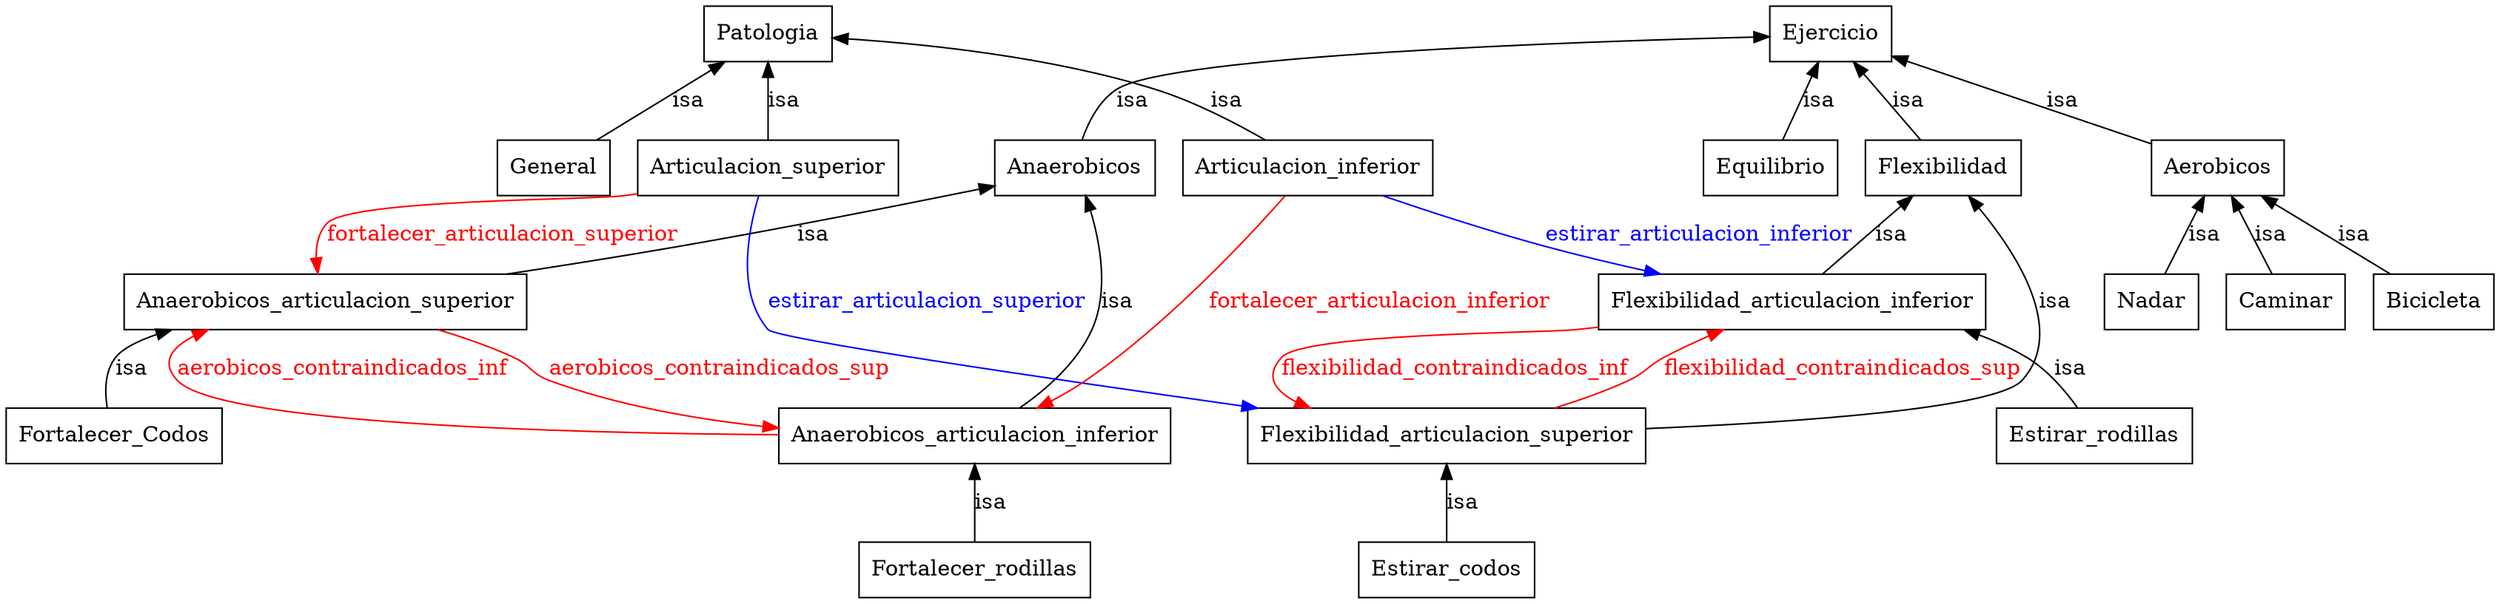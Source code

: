 digraph ontologia {
	graph [bb="0,0,1346.5,384"];
	node [label="\N"];
	Anaerobicos_articulacion_superior	 [color="0.0,0.0,0.0",
		fontcolor="0.0,0.0,0.0",
		height=0.5,
		label=Anaerobicos_articulacion_superior,
		pos="178.5,192",
		shape=box,
		width=2.9444];
	Anaerobicos_articulacion_inferior	 [color="0.0,0.0,0.0",
		fontcolor="0.0,0.0,0.0",
		height=0.5,
		label=Anaerobicos_articulacion_inferior,
		pos="482.5,105",
		shape=box,
		width=2.8611];
	Anaerobicos_articulacion_superior -> Anaerobicos_articulacion_inferior	 [color="0.0,1.0,1.0",
		fontcolor="0.0,1.0,1.0",
		label=aerobicos_contraindicados_sup,
		lp="386.5,148.5",
		pos="e,379.09,118.05 231.16,173.99 245.19,168.82 260.15,162.71 273.5,156 284.41,150.52 285.18,145.55 296.5,141 319.28,131.85 344.6,125.06 \
369.05,120.03",
		style=filled];
	Fortalecer_Codos	 [color="0.0,0.0,0.0",
		fontcolor="0.0,0.0,0.0",
		height=0.5,
		label=Fortalecer_Codos,
		pos="59.5,105",
		shape=box,
		width=1.6528];
	Anaerobicos_articulacion_superior -> Fortalecer_Codos	 [color="0.0,0.0,0.0",
		dir=back,
		fontcolor="0.0,0.0,0.0",
		label=isa,
		lp="68.5,148.5",
		pos="s,81.21,173.97 72.65,168.17 68.126,164.65 64.021,160.62 60.5,156 53.553,146.88 53.504,133.88 55.087,123.41"];
	Anaerobicos	 [color="0.0,0.0,0.0",
		fontcolor="0.0,0.0,0.0",
		height=0.5,
		label=Anaerobicos,
		pos="573.5,279",
		shape=box,
		width=1.2222];
	Anaerobicos -> Anaerobicos_articulacion_superior	 [color="0.0,0.0,0.0",
		dir=back,
		fontcolor="0.0,0.0,0.0",
		label=isa,
		lp="430.5,235.5",
		pos="s,529.34,267.31 519.51,264.96 475.88,254.55 412.85,239.81 357.5,228 328.7,221.85 297.2,215.55 268.77,210.02"];
	Anaerobicos -> Anaerobicos_articulacion_inferior	 [color="0.0,0.0,0.0",
		dir=back,
		fontcolor="0.0,0.0,0.0",
		label=isa,
		lp="589.5,192",
		pos="s,577.99,260.72 579.91,250.76 583.61,228.84 585.46,197.86 573.5,174 562.19,151.43 539.44,134.43 519.52,123.07"];
	Anaerobicos_articulacion_inferior -> Anaerobicos_articulacion_superior	 [color="0.0,1.0,1.0",
		fontcolor="0.0,1.0,1.0",
		label=aerobicos_contraindicados_inf,
		lp="182.5,148.5",
		pos="e,115.86,173.98 379.15,108.29 271.03,111.78 114.36,120.36 95.5,141 85.211,152.26 92.625,161.82 106.49,169.47",
		style=filled];
	Fortalecer_rodillas	 [color="0.0,0.0,0.0",
		fontcolor="0.0,0.0,0.0",
		height=0.5,
		label=Fortalecer_rodillas,
		pos="482.5,18",
		shape=box,
		width=1.6806];
	Anaerobicos_articulacion_inferior -> Fortalecer_rodillas	 [color="0.0,0.0,0.0",
		dir=back,
		fontcolor="0.0,0.0,0.0",
		label=isa,
		lp="490.5,61.5",
		pos="s,482.5,86.799 482.5,76.734 482.5,63.419 482.5,47.806 482.5,36.175"];
	Flexibilidad_articulacion_inferior	 [color="0.0,0.0,0.0",
		fontcolor="0.0,0.0,0.0",
		height=0.5,
		label=Flexibilidad_articulacion_inferior,
		pos="947.5,192",
		shape=box,
		width=2.7778];
	Flexibilidad_articulacion_superior	 [color="0.0,0.0,0.0",
		fontcolor="0.0,0.0,0.0",
		height=0.5,
		label=Flexibilidad_articulacion_superior,
		pos="791.5,105",
		shape=box,
		width=2.8611];
	Flexibilidad_articulacion_inferior -> Flexibilidad_articulacion_superior	 [color="0.0,1.0,1.0",
		fontcolor="0.0,1.0,1.0",
		label=flexibilidad_contraindicados_inf,
		lp="781.5,148.5",
		pos="e,710.46,123.08 847.43,175.95 842.72,175.28 838.06,174.63 833.5,174 801.99,169.65 712.53,179.86 691.5,156 680.98,144.06 687.45,134.64 \
701.12,127.35",
		style=filled];
	Estirar_rodillas	 [color="0.0,0.0,0.0",
		fontcolor="0.0,0.0,0.0",
		height=0.5,
		label=Estirar_rodillas,
		pos="1127.5,105",
		shape=box,
		width=1.4028];
	Flexibilidad_articulacion_inferior -> Estirar_rodillas	 [color="0.0,0.0,0.0",
		dir=back,
		fontcolor="0.0,0.0,0.0",
		label=isa,
		lp="1107.5,148.5",
		pos="s,1042.6,173.89 1052,170.56 1062.7,166.54 1073.1,161.74 1082.5,156 1096.1,147.75 1107.9,134.16 1116.1,123.22"];
	Flexibilidad	 [color="0.0,0.0,0.0",
		fontcolor="0.0,0.0,0.0",
		height=0.5,
		label=Flexibilidad,
		pos="1057.5,279",
		shape=box,
		width=1.125];
	Flexibilidad -> Flexibilidad_articulacion_inferior	 [color="0.0,0.0,0.0",
		dir=back,
		fontcolor="0.0,0.0,0.0",
		label=isa,
		lp="1016.5,235.5",
		pos="s,1035.2,260.8 1027.2,254.62 1009,240.55 986.27,222.96 969.73,210.18"];
	Flexibilidad -> Flexibilidad_articulacion_superior	 [color="0.0,0.0,0.0",
		dir=back,
		fontcolor="0.0,0.0,0.0",
		label=isa,
		lp="1101.5,192",
		pos="s,1068.1,260.86 1073.1,251.71 1088.9,221.28 1107.5,171.46 1080.5,141 1068,126.93 972.48,117.4 894.61,111.88"];
	Flexibilidad_articulacion_superior -> Flexibilidad_articulacion_inferior	 [color="0.0,1.0,1.0",
		fontcolor="0.0,1.0,1.0",
		label=flexibilidad_contraindicados_sup,
		lp="985.5,148.5",
		pos="e,921.56,173.86 834.08,123.04 846.36,128.37 859.64,134.57 871.5,141 872.66,141.63 893.48,155.33 913.03,168.23",
		style=filled];
	Estirar_codos	 [color="0.0,0.0,0.0",
		fontcolor="0.0,0.0,0.0",
		height=0.5,
		label=Estirar_codos,
		pos="791.5,18",
		shape=box,
		width=1.3194];
	Flexibilidad_articulacion_superior -> Estirar_codos	 [color="0.0,0.0,0.0",
		dir=back,
		fontcolor="0.0,0.0,0.0",
		label=isa,
		lp="799.5,61.5",
		pos="s,791.5,86.799 791.5,76.734 791.5,63.419 791.5,47.806 791.5,36.175"];
	Ejercicio	 [color="0.0,0.0,0.0",
		fontcolor="0.0,0.0,0.0",
		height=0.5,
		label=Ejercicio,
		pos="996.5,366",
		shape=box,
		width=0.90278];
	Ejercicio -> Anaerobicos	 [color="0.0,0.0,0.0",
		dir=back,
		fontcolor="0.0,0.0,0.0",
		label=isa,
		lp="604.5,322.5",
		pos="s,963.69,364 953.61,363.66 856.34,360.28 625.2,350.21 596.5,330 585.72,322.41 579.88,308.47 576.78,297.24"];
	Ejercicio -> Flexibilidad	 [color="0.0,0.0,0.0",
		dir=back,
		fontcolor="0.0,0.0,0.0",
		label=isa,
		lp="1038.5,322.5",
		pos="s,1008.8,347.8 1014.9,339.3 1024.7,325.66 1036.5,309.27 1045.2,297.18"];
	Aerobicos	 [color="0.0,0.0,0.0",
		fontcolor="0.0,0.0,0.0",
		height=0.5,
		label=Aerobicos,
		pos="1193.5,279",
		shape=box,
		width=1.0417];
	Ejercicio -> Aerobicos	 [color="0.0,0.0,0.0",
		dir=back,
		fontcolor="0.0,0.0,0.0",
		label=isa,
		lp="1114.5,322.5",
		pos="s,1029,350.96 1038.4,346.9 1073.3,331.88 1122.3,310.72 1155.9,296.24"];
	Equilibrio	 [color="0.0,0.0,0.0",
		fontcolor="0.0,0.0,0.0",
		height=0.5,
		label=Equilibrio,
		pos="963.5,279",
		shape=box,
		width=0.98611];
	Ejercicio -> Equilibrio	 [color="0.0,0.0,0.0",
		dir=back,
		fontcolor="0.0,0.0,0.0",
		label=isa,
		lp="989.5,322.5",
		pos="s,989.82,347.8 986.07,338.13 980.87,324.73 974.73,308.92 970.17,297.18"];
	Caminar	 [color="0.0,0.0,0.0",
		fontcolor="0.0,0.0,0.0",
		height=0.5,
		label=Caminar,
		pos="1232.5,192",
		shape=box,
		width=0.875];
	Aerobicos -> Caminar	 [color="0.0,0.0,0.0",
		dir=back,
		fontcolor="0.0,0.0,0.0",
		label=isa,
		lp="1222.5,235.5",
		pos="s,1201.4,260.8 1205.6,251.52 1211.8,238.04 1219.2,222.04 1224.6,210.18"];
	Bicicleta	 [color="0.0,0.0,0.0",
		fontcolor="0.0,0.0,0.0",
		height=0.5,
		label=Bicicleta,
		pos="1314.5,192",
		shape=box,
		width=0.88889];
	Aerobicos -> Bicicleta	 [color="0.0,0.0,0.0",
		dir=back,
		fontcolor="0.0,0.0,0.0",
		label=isa,
		lp="1268.5,235.5",
		pos="s,1218,260.8 1226.2,254.99 1246.4,240.87 1271.7,223.07 1290.1,210.18"];
	Nadar	 [color="0.0,0.0,0.0",
		fontcolor="0.0,0.0,0.0",
		height=0.5,
		label=Nadar,
		pos="1155.5,192",
		shape=box,
		width=0.75];
	Aerobicos -> Nadar	 [color="0.0,0.0,0.0",
		dir=back,
		fontcolor="0.0,0.0,0.0",
		label=isa,
		lp="1184.5,235.5",
		pos="s,1185.8,260.8 1181.7,251.52 1175.6,238.04 1168.5,222.04 1163.2,210.18"];
	Patologia	 [color="0.0,0.0,0.0",
		fontcolor="0.0,0.0,0.0",
		height=0.5,
		label=Patologia,
		pos="410.5,366",
		shape=box,
		width=0.94444];
	General	 [color="0.0,0.0,0.0",
		fontcolor="0.0,0.0,0.0",
		height=0.5,
		label=General,
		pos="294.5,279",
		shape=box,
		width=0.81944];
	Patologia -> General	 [color="0.0,0.0,0.0",
		dir=back,
		fontcolor="0.0,0.0,0.0",
		label=isa,
		lp="367.5,322.5",
		pos="s,387.03,347.8 378.85,341.8 359.61,327.71 335.46,310.02 317.94,297.18"];
	Articulacion_superior	 [color="0.0,0.0,0.0",
		fontcolor="0.0,0.0,0.0",
		height=0.5,
		label=Articulacion_superior,
		pos="410.5,279",
		shape=box,
		width=1.9028];
	Patologia -> Articulacion_superior	 [color="0.0,0.0,0.0",
		dir=back,
		fontcolor="0.0,0.0,0.0",
		label=isa,
		lp="418.5,322.5",
		pos="s,410.5,347.8 410.5,337.73 410.5,324.42 410.5,308.81 410.5,297.18"];
	Articulacion_inferior	 [color="0.0,0.0,0.0",
		fontcolor="0.0,0.0,0.0",
		height=0.5,
		label=Articulacion_inferior,
		pos="701.5,279",
		shape=box,
		width=1.8194];
	Patologia -> Articulacion_inferior	 [color="0.0,0.0,0.0",
		dir=back,
		fontcolor="0.0,0.0,0.0",
		label=isa,
		lp="655.5,322.5",
		pos="s,444.64,362.99 454.68,362.15 497.21,358.33 562.82,349.59 616.5,330 638.53,321.96 661.33,308.2 677.76,297.15"];
	Articulacion_superior -> Anaerobicos_articulacion_superior	 [color="0.0,1.0,1.0",
		fontcolor="0.0,1.0,1.0",
		label=fortalecer_articulacion_superior,
		lp="268.5,235.5",
		pos="e,173.64,210.37 341.67,262.62 338.57,262.05 335.51,261.5 332.5,261 298.74,255.35 202.5,268.35 179.5,243 174,236.94 172.42,228.57 \
172.61,220.41",
		style=filled];
	Articulacion_superior -> Flexibilidad_articulacion_superior	 [color="0.6666667,1.0,1.0",
		fontcolor="0.6666667,1.0,1.0",
		label=estirar_articulacion_superior,
		lp="490,192",
		pos="e,688.14,121.12 404.41,260.63 397.66,237.93 390.21,198.23 410.5,174 419.22,163.59 568.93,139.2 678.05,122.64",
		style=filled];
	Articulacion_inferior -> Anaerobicos_articulacion_inferior	 [color="0.0,1.0,1.0",
		fontcolor="0.0,1.0,1.0",
		label=fortalecer_articulacion_inferior,
		lp="730.5,192",
		pos="e,533.09,123.14 688.88,260.94 667.04,232.5 619.52,175.12 567.5,141 559.76,135.92 551.16,131.35 542.49,127.31",
		style=filled];
	Articulacion_inferior -> Flexibilidad_articulacion_inferior	 [color="0.6666667,1.0,1.0",
		fontcolor="0.6666667,1.0,1.0",
		label=estirar_articulacion_inferior,
		lp="915,235.5",
		pos="e,893.03,210.03 746.7,261 773.33,251.11 807.72,238.55 838.5,228 853,223.03 868.65,217.88 883.45,213.1",
		style=filled];
}
